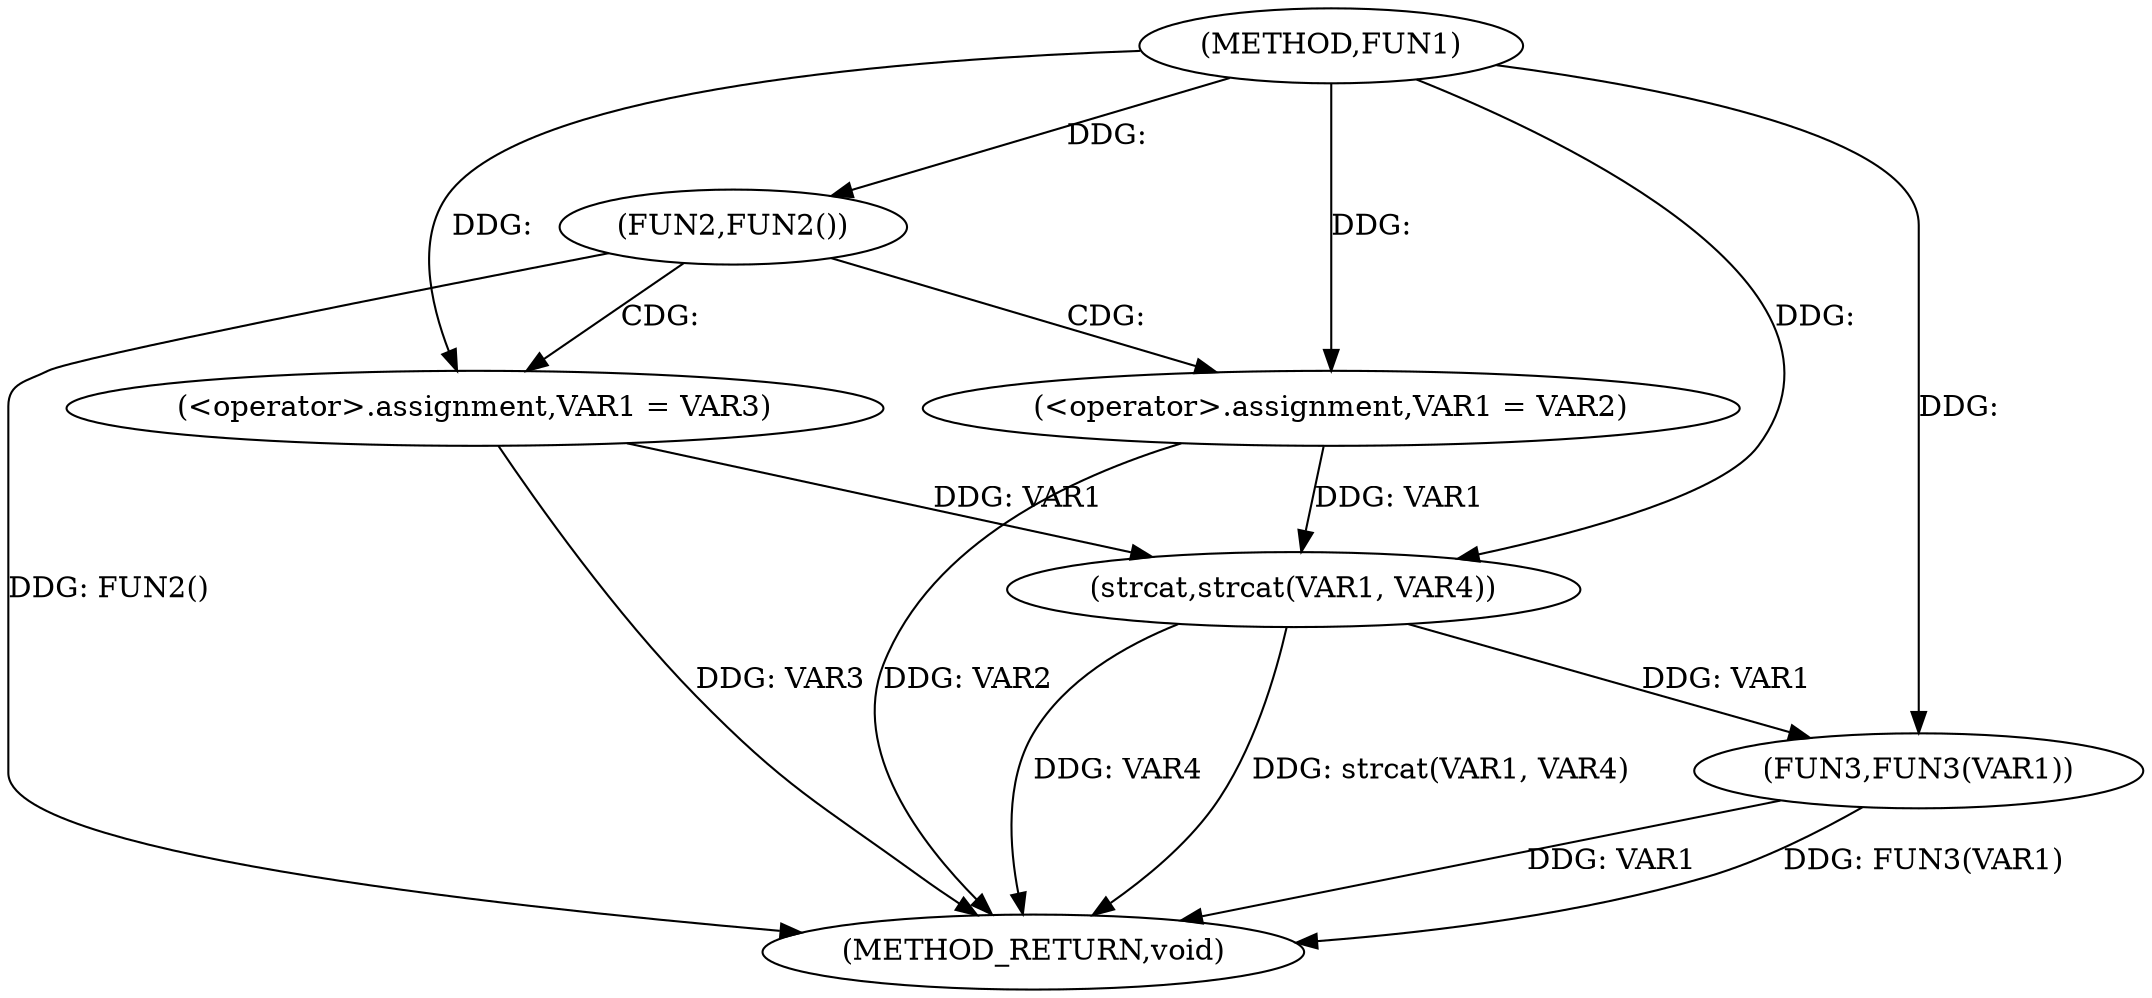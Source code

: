 digraph FUN1 {  
"1000100" [label = "(METHOD,FUN1)" ]
"1000123" [label = "(METHOD_RETURN,void)" ]
"1000106" [label = "(FUN2,FUN2())" ]
"1000108" [label = "(<operator>.assignment,VAR1 = VAR2)" ]
"1000113" [label = "(<operator>.assignment,VAR1 = VAR3)" ]
"1000118" [label = "(strcat,strcat(VAR1, VAR4))" ]
"1000121" [label = "(FUN3,FUN3(VAR1))" ]
  "1000118" -> "1000123"  [ label = "DDG: strcat(VAR1, VAR4)"] 
  "1000121" -> "1000123"  [ label = "DDG: VAR1"] 
  "1000106" -> "1000123"  [ label = "DDG: FUN2()"] 
  "1000113" -> "1000123"  [ label = "DDG: VAR3"] 
  "1000121" -> "1000123"  [ label = "DDG: FUN3(VAR1)"] 
  "1000108" -> "1000123"  [ label = "DDG: VAR2"] 
  "1000118" -> "1000123"  [ label = "DDG: VAR4"] 
  "1000100" -> "1000106"  [ label = "DDG: "] 
  "1000100" -> "1000108"  [ label = "DDG: "] 
  "1000100" -> "1000113"  [ label = "DDG: "] 
  "1000113" -> "1000118"  [ label = "DDG: VAR1"] 
  "1000108" -> "1000118"  [ label = "DDG: VAR1"] 
  "1000100" -> "1000118"  [ label = "DDG: "] 
  "1000118" -> "1000121"  [ label = "DDG: VAR1"] 
  "1000100" -> "1000121"  [ label = "DDG: "] 
  "1000106" -> "1000108"  [ label = "CDG: "] 
  "1000106" -> "1000113"  [ label = "CDG: "] 
}
